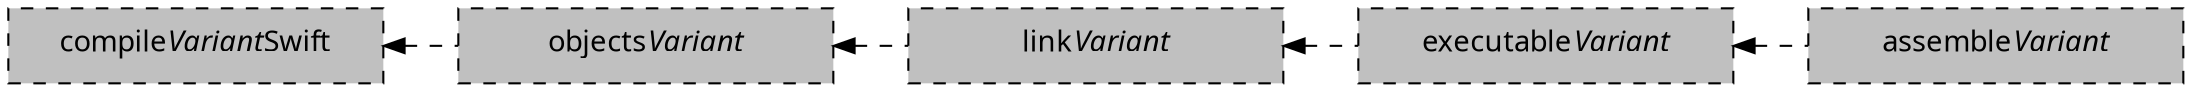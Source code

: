 digraph variantTaskGraph {
  graph [ dpi = 100, fontname="Sans"];
  node [fontname = "Sans"];
  edge [fontname = "Sans"];
  node [shape=rectangle, fixedsize=true, width=2.5, height=0.5];
  node [style="dashed,filled", fillcolor=grey]
  rankdir=LR

  compileVariant -> objectsVariant -> linkVariant -> executableVariant -> assembleVariant [dir=back, style=dashed]
  compileVariant[label=<compile<i>Variant</i>Swift>]
  objectsVariant[label=<objects<i>Variant</i>>]
  linkVariant[label=<link<i>Variant</i>>]
  executableVariant[label=<executable<i>Variant</i>>]
  assembleVariant[label=<assemble<i>Variant</i>>]
}

